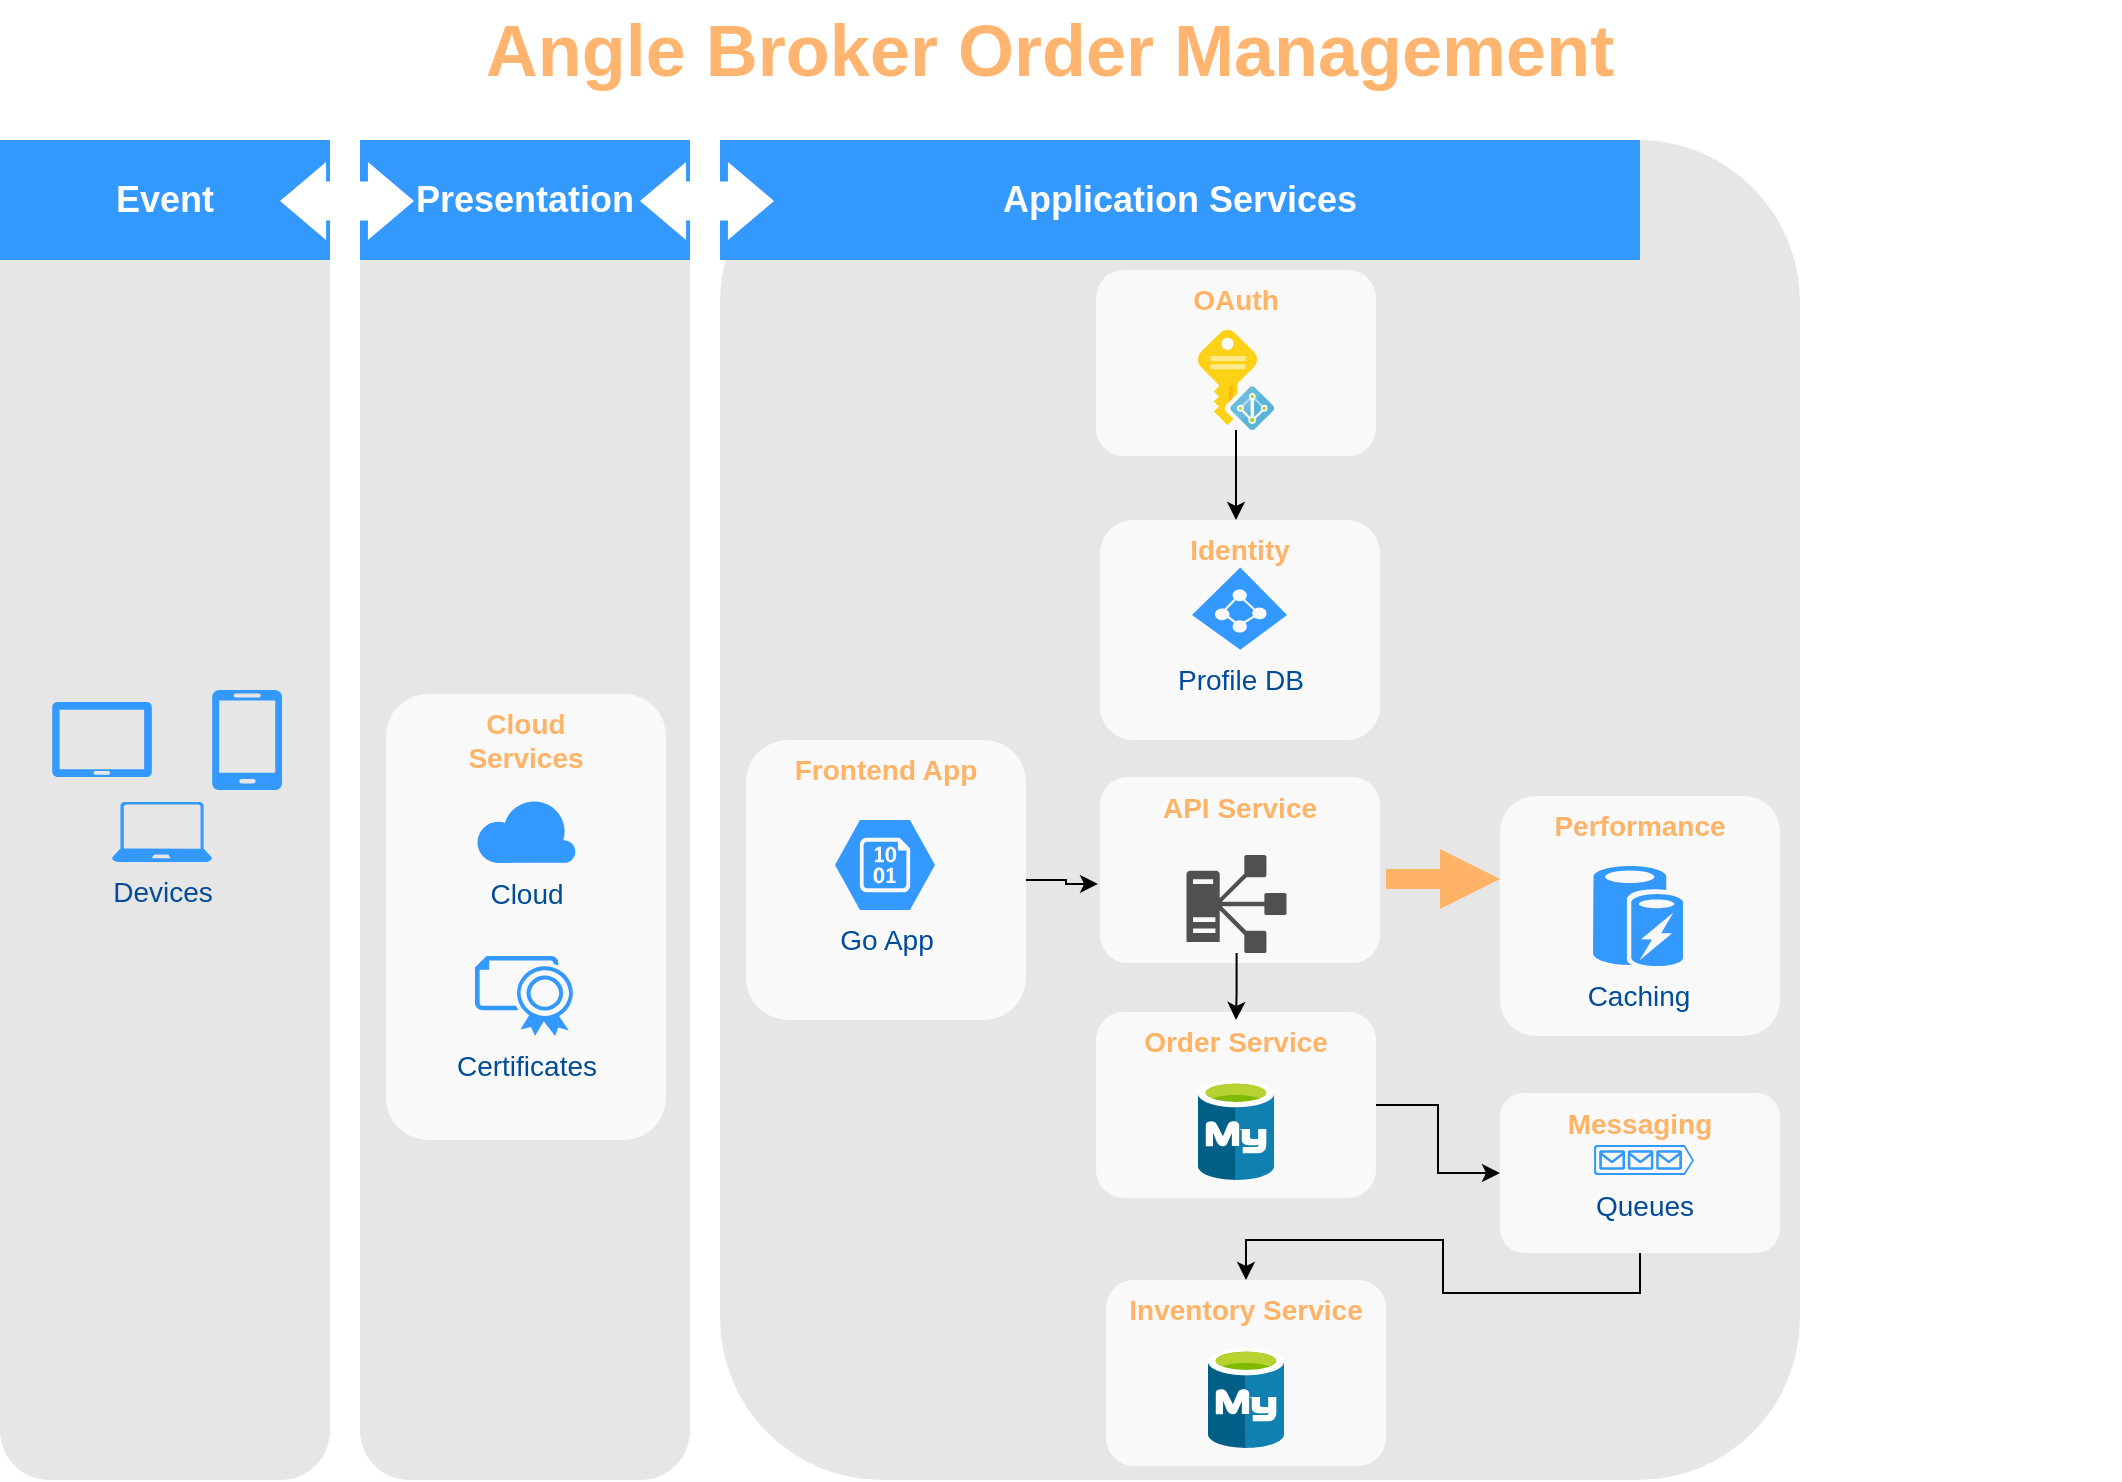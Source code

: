 <mxfile version="13.9.5" type="device"><diagram id="6a731a19-8d31-9384-78a2-239565b7b9f0" name="Page-1"><mxGraphModel dx="946" dy="604" grid="1" gridSize="10" guides="1" tooltips="1" connect="1" arrows="1" fold="1" page="1" pageScale="1" pageWidth="1169" pageHeight="827" background="none" math="0" shadow="0"><root><mxCell id="0"/><mxCell id="1" parent="0"/><mxCell id="2019" value="" style="rounded=1;whiteSpace=wrap;html=1;dashed=1;strokeColor=none;strokeWidth=2;fillColor=#E6E6E6;fontFamily=Verdana;fontSize=12;fontColor=#00BEF2" parent="1" vertex="1"><mxGeometry x="40" y="120" width="165" height="670" as="geometry"/></mxCell><mxCell id="2020" value="" style="rounded=1;whiteSpace=wrap;html=1;dashed=1;strokeColor=none;strokeWidth=2;fillColor=#E6E6E6;fontFamily=Verdana;fontSize=12;fontColor=#00BEF2" parent="1" vertex="1"><mxGeometry x="220" y="120" width="165" height="670" as="geometry"/></mxCell><mxCell id="2021" value="" style="rounded=1;whiteSpace=wrap;html=1;dashed=1;strokeColor=none;strokeWidth=2;fillColor=#E6E6E6;fontFamily=Verdana;fontSize=12;fontColor=#00BEF2" parent="1" vertex="1"><mxGeometry x="400" y="120" width="540" height="670" as="geometry"/></mxCell><mxCell id="2025" value="Event" style="whiteSpace=wrap;html=1;dashed=1;strokeColor=none;strokeWidth=2;fillColor=#3399FF;fontFamily=Helvetica;fontSize=18;fontColor=#FFFFFF;fontStyle=1" parent="1" vertex="1"><mxGeometry x="40" y="120" width="165" height="60" as="geometry"/></mxCell><mxCell id="2026" value="Presentation" style="whiteSpace=wrap;html=1;dashed=1;strokeColor=none;strokeWidth=2;fillColor=#3399FF;fontFamily=Helvetica;fontSize=18;fontColor=#FFFFFF;fontStyle=1" parent="1" vertex="1"><mxGeometry x="220" y="120" width="165" height="60" as="geometry"/></mxCell><mxCell id="2027" value="Application Services" style="whiteSpace=wrap;html=1;dashed=1;strokeColor=none;strokeWidth=2;fillColor=#3399FF;fontFamily=Helvetica;fontSize=18;fontColor=#FFFFFF;fontStyle=1" parent="1" vertex="1"><mxGeometry x="400" y="120" width="460" height="60" as="geometry"/></mxCell><mxCell id="2031" value="" style="shape=mxgraph.arrows.two_way_arrow_horizontal;html=1;verticalLabelPosition=bottom;verticalAlign=top;strokeWidth=2;strokeColor=none;dashed=1;fillColor=#FFFFFF;fontFamily=Verdana;fontSize=12;fontColor=#00BEF2" parent="1" vertex="1"><mxGeometry x="180" y="131" width="67" height="39" as="geometry"/></mxCell><mxCell id="2032" value="" style="shape=mxgraph.arrows.two_way_arrow_horizontal;html=1;verticalLabelPosition=bottom;verticalAlign=top;strokeWidth=2;strokeColor=none;dashed=1;fillColor=#FFFFFF;fontFamily=Verdana;fontSize=12;fontColor=#00BEF2" parent="1" vertex="1"><mxGeometry x="360" y="131" width="67" height="39" as="geometry"/></mxCell><mxCell id="2037" value="" style="verticalLabelPosition=bottom;html=1;verticalAlign=top;strokeColor=none;fillColor=#3399FF;shape=mxgraph.azure.tablet;dashed=1;fontFamily=Helvetica;fontSize=14;fontColor=#004C99" parent="1" vertex="1"><mxGeometry x="66" y="401" width="50" height="37.5" as="geometry"/></mxCell><mxCell id="2038" value="" style="verticalLabelPosition=bottom;html=1;verticalAlign=top;strokeColor=none;fillColor=#3399FF;shape=mxgraph.azure.mobile;dashed=1;fontFamily=Helvetica;fontSize=14;fontColor=#004C99" parent="1" vertex="1"><mxGeometry x="146" y="395" width="35" height="50" as="geometry"/></mxCell><mxCell id="2039" value="Devices" style="verticalLabelPosition=bottom;html=1;verticalAlign=top;strokeColor=none;fillColor=#3399FF;shape=mxgraph.azure.laptop;dashed=1;fontFamily=Helvetica;fontSize=14;fontColor=#004C99" parent="1" vertex="1"><mxGeometry x="96" y="451" width="50" height="30" as="geometry"/></mxCell><mxCell id="2047" value="&lt;font color=&quot;#ffb570&quot;&gt;Angle Broker Order Management&amp;nbsp;&lt;/font&gt;" style="text;html=1;strokeColor=none;fillColor=none;align=center;verticalAlign=middle;whiteSpace=wrap;overflow=hidden;dashed=1;fontSize=36;fontColor=#FFFFFF;fontFamily=Helvetica;fontStyle=1" parent="1" vertex="1"><mxGeometry x="40" y="50" width="1060" height="50" as="geometry"/></mxCell><mxCell id="aV0d2r-tYbbyVrKkKWDU-2118" value="" style="edgeStyle=orthogonalEdgeStyle;rounded=0;orthogonalLoop=1;jettySize=auto;html=1;strokeWidth=1;entryX=-0.007;entryY=0.575;entryDx=0;entryDy=0;entryPerimeter=0;" edge="1" parent="1" source="2049" target="aV0d2r-tYbbyVrKkKWDU-2106"><mxGeometry relative="1" as="geometry"><mxPoint x="643" y="490" as="targetPoint"/></mxGeometry></mxCell><mxCell id="2049" value="Frontend App" style="rounded=1;whiteSpace=wrap;html=1;dashed=1;strokeColor=none;strokeWidth=2;fillColor=#FFFFFF;fontFamily=Helvetica;fontSize=14;fontColor=#FFB366;opacity=75;verticalAlign=top;fontStyle=1" parent="1" vertex="1"><mxGeometry x="413" y="420" width="140" height="140" as="geometry"/></mxCell><mxCell id="2054" value="Go App" style="verticalLabelPosition=bottom;html=1;verticalAlign=top;strokeColor=none;fillColor=#3399FF;shape=mxgraph.azure.storage_blob;dashed=1;fontFamily=Helvetica;fontSize=14;fontColor=#004C99" parent="1" vertex="1"><mxGeometry x="457.5" y="460" width="50" height="45" as="geometry"/></mxCell><mxCell id="2068" value="Cloud&lt;div&gt;Services&lt;/div&gt;" style="rounded=1;whiteSpace=wrap;html=1;dashed=1;strokeColor=none;strokeWidth=2;fillColor=#FFFFFF;fontFamily=Helvetica;fontSize=14;fontColor=#FFB366;opacity=75;verticalAlign=top;fontStyle=1" parent="1" vertex="1"><mxGeometry x="233" y="397" width="140" height="223" as="geometry"/></mxCell><mxCell id="2069" value="Cloud" style="verticalLabelPosition=bottom;html=1;verticalAlign=top;strokeColor=none;fillColor=#3399FF;shape=mxgraph.azure.cloud;dashed=1;fontSize=14;fontColor=#004C99" parent="1" vertex="1"><mxGeometry x="278" y="449" width="50" height="32.5" as="geometry"/></mxCell><mxCell id="2072" value="Certificates" style="verticalLabelPosition=bottom;html=1;verticalAlign=top;strokeColor=none;fillColor=#3399FF;shape=mxgraph.azure.certificate;dashed=1;fontFamily=Helvetica;fontSize=14;fontColor=#004C99" parent="1" vertex="1"><mxGeometry x="277.5" y="528" width="50" height="40" as="geometry"/></mxCell><mxCell id="aV0d2r-tYbbyVrKkKWDU-2090" value="" style="group" vertex="1" connectable="0" parent="1"><mxGeometry x="588" y="185" width="140" height="93" as="geometry"/></mxCell><mxCell id="aV0d2r-tYbbyVrKkKWDU-2087" value="OAuth" style="rounded=1;whiteSpace=wrap;html=1;dashed=1;strokeColor=none;strokeWidth=2;fillColor=#FFFFFF;fontFamily=Helvetica;fontSize=14;fontColor=#FFB366;opacity=75;verticalAlign=top;fontStyle=1" vertex="1" parent="aV0d2r-tYbbyVrKkKWDU-2090"><mxGeometry width="140" height="93" as="geometry"/></mxCell><mxCell id="aV0d2r-tYbbyVrKkKWDU-2088" value="" style="aspect=fixed;html=1;points=[];align=center;image;fontSize=12;image=img/lib/mscae/Managed_Identities.svg;" vertex="1" parent="aV0d2r-tYbbyVrKkKWDU-2090"><mxGeometry x="51" y="30" width="38" height="50" as="geometry"/></mxCell><mxCell id="aV0d2r-tYbbyVrKkKWDU-2091" value="" style="group" vertex="1" connectable="0" parent="1"><mxGeometry x="790" y="448" width="140" height="120" as="geometry"/></mxCell><mxCell id="2048" value="Performance&lt;br&gt;" style="rounded=1;whiteSpace=wrap;html=1;dashed=1;strokeColor=none;strokeWidth=2;fillColor=#FFFFFF;fontFamily=Helvetica;fontSize=14;fontColor=#FFB366;opacity=75;verticalAlign=top;fontStyle=1" parent="aV0d2r-tYbbyVrKkKWDU-2091" vertex="1"><mxGeometry width="140" height="120" as="geometry"/></mxCell><mxCell id="aV0d2r-tYbbyVrKkKWDU-2086" value="Caching" style="verticalLabelPosition=bottom;html=1;verticalAlign=top;strokeColor=none;fillColor=#3399FF;shape=mxgraph.azure.azure_cache;dashed=1;fontFamily=Helvetica;fontSize=14;fontColor=#004C99" vertex="1" parent="aV0d2r-tYbbyVrKkKWDU-2091"><mxGeometry x="46.5" y="35" width="45" height="50" as="geometry"/></mxCell><mxCell id="aV0d2r-tYbbyVrKkKWDU-2095" value="" style="group" vertex="1" connectable="0" parent="1"><mxGeometry x="588" y="568" width="140" height="93" as="geometry"/></mxCell><mxCell id="aV0d2r-tYbbyVrKkKWDU-2100" value="" style="group" vertex="1" connectable="0" parent="aV0d2r-tYbbyVrKkKWDU-2095"><mxGeometry y="-12" width="140" height="93" as="geometry"/></mxCell><mxCell id="aV0d2r-tYbbyVrKkKWDU-2096" value="Order Service" style="rounded=1;whiteSpace=wrap;html=1;dashed=1;strokeColor=none;strokeWidth=2;fillColor=#FFFFFF;fontFamily=Helvetica;fontSize=14;fontColor=#FFB366;opacity=75;verticalAlign=top;fontStyle=1" vertex="1" parent="aV0d2r-tYbbyVrKkKWDU-2100"><mxGeometry width="140" height="93" as="geometry"/></mxCell><mxCell id="aV0d2r-tYbbyVrKkKWDU-2099" value="" style="aspect=fixed;html=1;points=[];align=center;image;fontSize=12;image=img/lib/mscae/Azure_Database_for_MySQL_servers.svg;" vertex="1" parent="aV0d2r-tYbbyVrKkKWDU-2100"><mxGeometry x="51" y="34" width="38" height="50" as="geometry"/></mxCell><mxCell id="aV0d2r-tYbbyVrKkKWDU-2101" value="" style="group" vertex="1" connectable="0" parent="aV0d2r-tYbbyVrKkKWDU-2095"><mxGeometry x="5" y="122" width="140" height="93" as="geometry"/></mxCell><mxCell id="aV0d2r-tYbbyVrKkKWDU-2102" value="Inventory Service" style="rounded=1;whiteSpace=wrap;html=1;dashed=1;strokeColor=none;strokeWidth=2;fillColor=#FFFFFF;fontFamily=Helvetica;fontSize=14;fontColor=#FFB366;opacity=75;verticalAlign=top;fontStyle=1" vertex="1" parent="aV0d2r-tYbbyVrKkKWDU-2101"><mxGeometry width="140" height="93" as="geometry"/></mxCell><mxCell id="aV0d2r-tYbbyVrKkKWDU-2103" value="" style="aspect=fixed;html=1;points=[];align=center;image;fontSize=12;image=img/lib/mscae/Azure_Database_for_MySQL_servers.svg;" vertex="1" parent="aV0d2r-tYbbyVrKkKWDU-2101"><mxGeometry x="51" y="34" width="38" height="50" as="geometry"/></mxCell><mxCell id="aV0d2r-tYbbyVrKkKWDU-2098" value="" style="group" vertex="1" connectable="0" parent="1"><mxGeometry x="590" y="310" width="140" height="110" as="geometry"/></mxCell><mxCell id="2059" value="Identity" style="rounded=1;whiteSpace=wrap;html=1;dashed=1;strokeColor=none;strokeWidth=2;fillColor=#FFFFFF;fontFamily=Helvetica;fontSize=14;fontColor=#FFB366;opacity=75;verticalAlign=top;fontStyle=1" parent="aV0d2r-tYbbyVrKkKWDU-2098" vertex="1"><mxGeometry width="140" height="110" as="geometry"/></mxCell><mxCell id="2060" value="Profile DB" style="verticalLabelPosition=bottom;html=1;verticalAlign=top;strokeColor=none;fillColor=#3399FF;shape=mxgraph.azure.azure_active_directory;dashed=1;fontFamily=Helvetica;fontSize=14;fontColor=#004C99" parent="aV0d2r-tYbbyVrKkKWDU-2098" vertex="1"><mxGeometry x="46" y="23.806" width="47.5" height="41.045" as="geometry"/></mxCell><mxCell id="aV0d2r-tYbbyVrKkKWDU-2104" value="" style="group" vertex="1" connectable="0" parent="1"><mxGeometry x="590" y="438.5" width="140" height="93" as="geometry"/></mxCell><mxCell id="aV0d2r-tYbbyVrKkKWDU-2105" value="" style="group" vertex="1" connectable="0" parent="aV0d2r-tYbbyVrKkKWDU-2104"><mxGeometry width="140" height="93" as="geometry"/></mxCell><mxCell id="aV0d2r-tYbbyVrKkKWDU-2106" value="API Service" style="rounded=1;whiteSpace=wrap;html=1;dashed=1;strokeColor=none;strokeWidth=2;fillColor=#FFFFFF;fontFamily=Helvetica;fontSize=14;fontColor=#FFB366;opacity=75;verticalAlign=top;fontStyle=1" vertex="1" parent="aV0d2r-tYbbyVrKkKWDU-2105"><mxGeometry width="140" height="93" as="geometry"/></mxCell><mxCell id="aV0d2r-tYbbyVrKkKWDU-2112" value="" style="pointerEvents=1;shadow=0;dashed=0;html=1;strokeColor=none;labelPosition=center;verticalLabelPosition=bottom;verticalAlign=top;align=center;fillColor=#505050;shape=mxgraph.mscae.oms.dependency_monitor" vertex="1" parent="aV0d2r-tYbbyVrKkKWDU-2105"><mxGeometry x="43.25" y="39" width="50" height="49" as="geometry"/></mxCell><mxCell id="aV0d2r-tYbbyVrKkKWDU-2113" value="" style="group" vertex="1" connectable="0" parent="1"><mxGeometry x="790" y="596.5" width="140" height="80" as="geometry"/></mxCell><mxCell id="2064" value="Messaging" style="rounded=1;whiteSpace=wrap;html=1;dashed=1;strokeColor=none;strokeWidth=2;fillColor=#FFFFFF;fontFamily=Helvetica;fontSize=14;fontColor=#FFB366;opacity=75;verticalAlign=top;fontStyle=1" parent="aV0d2r-tYbbyVrKkKWDU-2113" vertex="1"><mxGeometry width="140" height="80" as="geometry"/></mxCell><mxCell id="2065" value="Queues" style="verticalLabelPosition=bottom;html=1;verticalAlign=top;strokeColor=none;fillColor=#3399FF;shape=mxgraph.azure.queue_generic;dashed=1;fontFamily=Helvetica;fontSize=14;fontColor=#004C99" parent="aV0d2r-tYbbyVrKkKWDU-2113" vertex="1"><mxGeometry x="47" y="26" width="50" height="15" as="geometry"/></mxCell><mxCell id="aV0d2r-tYbbyVrKkKWDU-2114" value="" style="arrow;html=1;endArrow=block;endFill=1;strokeColor=none;strokeWidth=4;fontFamily=Helvetica;fontSize=36;fontColor=#FFB366;fillColor=#FFB366;exitX=1.007;exitY=0.656;exitDx=0;exitDy=0;exitPerimeter=0;" edge="1" parent="1"><mxGeometry width="100" height="100" relative="1" as="geometry"><mxPoint x="732.98" y="489.508" as="sourcePoint"/><mxPoint x="790" y="489.5" as="targetPoint"/></mxGeometry></mxCell><mxCell id="aV0d2r-tYbbyVrKkKWDU-2116" value="" style="edgeStyle=orthogonalEdgeStyle;rounded=0;orthogonalLoop=1;jettySize=auto;html=1;strokeWidth=1;" edge="1" parent="1" source="aV0d2r-tYbbyVrKkKWDU-2088"><mxGeometry relative="1" as="geometry"><mxPoint x="658" y="310" as="targetPoint"/></mxGeometry></mxCell><mxCell id="aV0d2r-tYbbyVrKkKWDU-2120" value="" style="edgeStyle=orthogonalEdgeStyle;rounded=0;orthogonalLoop=1;jettySize=auto;html=1;strokeWidth=1;" edge="1" parent="1" source="aV0d2r-tYbbyVrKkKWDU-2112"><mxGeometry relative="1" as="geometry"><mxPoint x="658" y="560" as="targetPoint"/></mxGeometry></mxCell><mxCell id="aV0d2r-tYbbyVrKkKWDU-2123" value="" style="edgeStyle=orthogonalEdgeStyle;rounded=0;orthogonalLoop=1;jettySize=auto;html=1;strokeWidth=1;fillColor=#ffffff;entryX=0;entryY=0.5;entryDx=0;entryDy=0;" edge="1" parent="1" source="aV0d2r-tYbbyVrKkKWDU-2096" target="2064"><mxGeometry relative="1" as="geometry"><mxPoint x="838" y="602.5" as="targetPoint"/></mxGeometry></mxCell><mxCell id="aV0d2r-tYbbyVrKkKWDU-2124" style="edgeStyle=orthogonalEdgeStyle;rounded=0;orthogonalLoop=1;jettySize=auto;html=1;exitX=0.5;exitY=1;exitDx=0;exitDy=0;strokeWidth=1;fillColor=#ffffff;" edge="1" parent="1" source="2064" target="aV0d2r-tYbbyVrKkKWDU-2102"><mxGeometry relative="1" as="geometry"/></mxCell></root></mxGraphModel></diagram></mxfile>